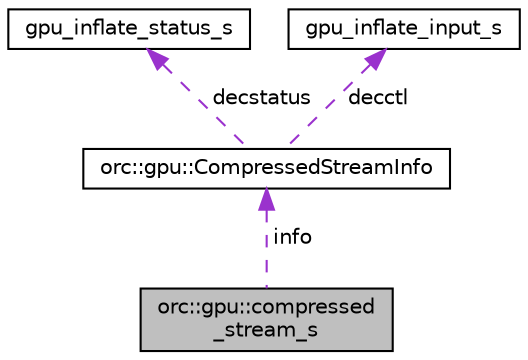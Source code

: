 digraph "orc::gpu::compressed_stream_s"
{
  edge [fontname="Helvetica",fontsize="10",labelfontname="Helvetica",labelfontsize="10"];
  node [fontname="Helvetica",fontsize="10",shape=record];
  Node1 [label="orc::gpu::compressed\l_stream_s",height=0.2,width=0.4,color="black", fillcolor="grey75", style="filled", fontcolor="black"];
  Node2 -> Node1 [dir="back",color="darkorchid3",fontsize="10",style="dashed",label=" info" ,fontname="Helvetica"];
  Node2 [label="orc::gpu::CompressedStreamInfo",height=0.2,width=0.4,color="black", fillcolor="white", style="filled",URL="$structorc_1_1gpu_1_1CompressedStreamInfo.html"];
  Node3 -> Node2 [dir="back",color="darkorchid3",fontsize="10",style="dashed",label=" decstatus" ,fontname="Helvetica"];
  Node3 [label="gpu_inflate_status_s",height=0.2,width=0.4,color="black", fillcolor="white", style="filled",URL="$structgpu__inflate__status__s.html",tooltip="Output parameters for the decompression interface. "];
  Node4 -> Node2 [dir="back",color="darkorchid3",fontsize="10",style="dashed",label=" decctl" ,fontname="Helvetica"];
  Node4 [label="gpu_inflate_input_s",height=0.2,width=0.4,color="black", fillcolor="white", style="filled",URL="$structgpu__inflate__input__s.html",tooltip="Input parameters for the decompression interface. "];
}
